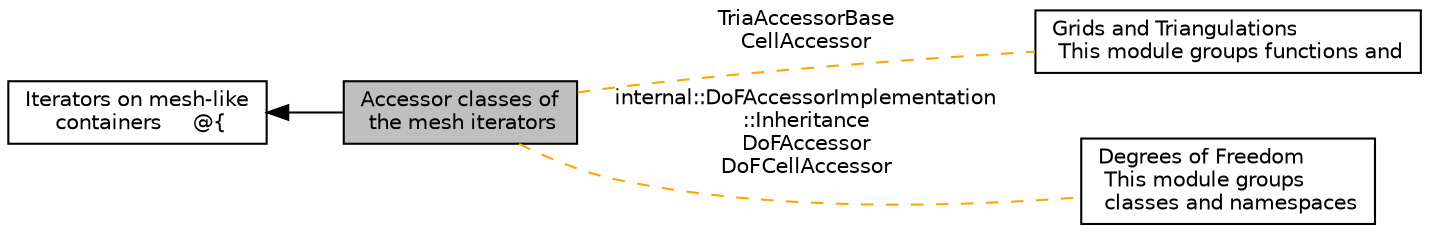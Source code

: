 digraph "Accessor classes of the mesh iterators"
{
  edge [fontname="Helvetica",fontsize="10",labelfontname="Helvetica",labelfontsize="10"];
  node [fontname="Helvetica",fontsize="10",shape=box];
  rankdir=LR;
  Node1 [label="Accessor classes of\l the mesh iterators",height=0.2,width=0.4,color="black", fillcolor="grey75", style="filled", fontcolor="black",tooltip=" "];
  Node2 [label="Iterators on mesh-like\l containers     @\{",height=0.2,width=0.4,color="black", fillcolor="white", style="filled",URL="$group__Iterators.html",tooltip="deal.II has several classes which are understood conceptually asmeshes. Apart from the obvious Triang..."];
  Node4 [label="Grids and Triangulations\l This module groups functions and",height=0.2,width=0.4,color="black", fillcolor="white", style="filled",URL="$group__grid.html",tooltip="classes that have to do with the topology and geometry of meshes. A mesh can be thought of as a colle..."];
  Node3 [label="Degrees of Freedom\l This module groups\l classes and namespaces",height=0.2,width=0.4,color="black", fillcolor="white", style="filled",URL="$group__dofs.html",tooltip="that have to do with handling degrees of freedom. The central class of this group is the DoFHandler c..."];
  Node2->Node1 [shape=plaintext, dir="back", style="solid"];
  Node1->Node3 [shape=plaintext, label="internal::DoFAccessorImplementation\l::Inheritance\nDoFAccessor\nDoFCellAccessor", color="orange", dir="none", style="dashed"];
  Node1->Node4 [shape=plaintext, label="TriaAccessorBase\nCellAccessor", color="orange", dir="none", style="dashed"];
}
